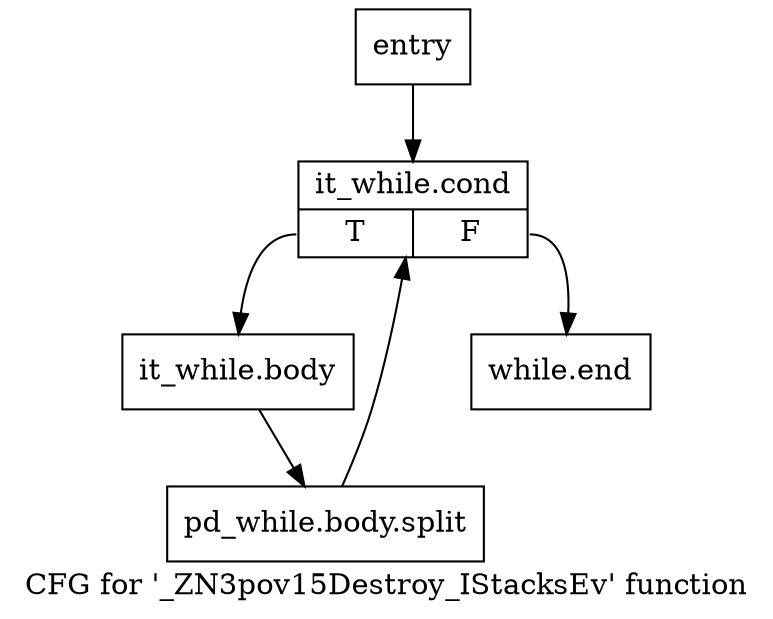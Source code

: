 digraph "CFG for '_ZN3pov15Destroy_IStacksEv' function" {
	label="CFG for '_ZN3pov15Destroy_IStacksEv' function";

	Node0x176fa70 [shape=record,label="{entry}"];
	Node0x176fa70 -> Node0x176fac0;
	Node0x176fac0 [shape=record,label="{it_while.cond|{<s0>T|<s1>F}}"];
	Node0x176fac0:s0 -> Node0x176fb10;
	Node0x176fac0:s1 -> Node0x176fb60;
	Node0x176fb10 [shape=record,label="{it_while.body}"];
	Node0x176fb10 -> Node0x302d170;
	Node0x302d170 [shape=record,label="{pd_while.body.split}"];
	Node0x302d170 -> Node0x176fac0;
	Node0x176fb60 [shape=record,label="{while.end}"];
}
